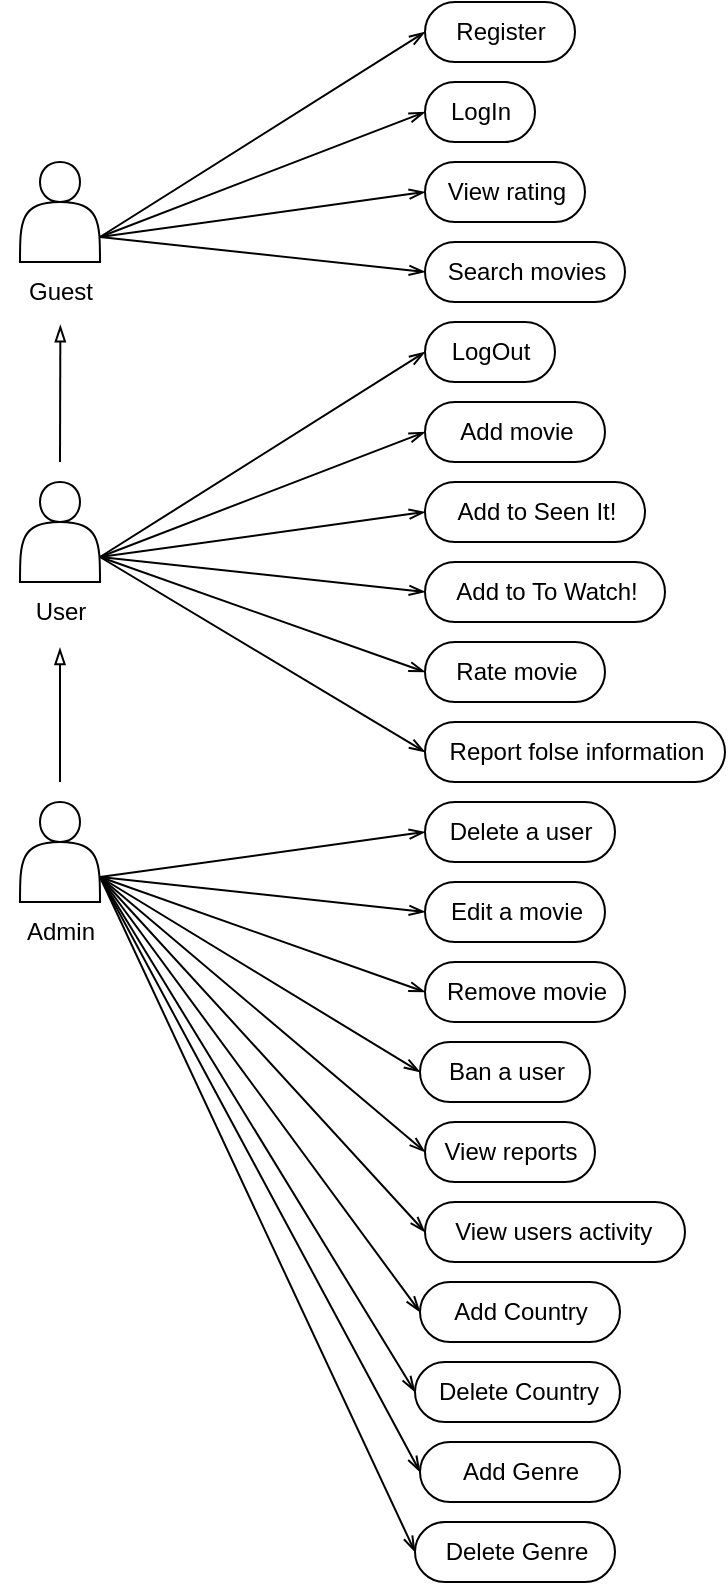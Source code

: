 <mxfile>
    <diagram id="vpWpz_RjU_PNFIuciJn-" name="UseCase">
        <mxGraphModel dx="425" dy="1567" grid="1" gridSize="10" guides="1" tooltips="1" connect="1" arrows="1" fold="1" page="1" pageScale="1" pageWidth="850" pageHeight="1100" math="0" shadow="0">
            <root>
                <mxCell id="0"/>
                <mxCell id="1" parent="0"/>
                <mxCell id="30" style="edgeStyle=none;html=1;exitX=1;exitY=0.75;exitDx=0;exitDy=0;entryX=0;entryY=0.5;entryDx=0;entryDy=0;entryPerimeter=0;endArrow=openThin;endFill=0;" parent="1" source="2" target="16" edge="1">
                    <mxGeometry relative="1" as="geometry"/>
                </mxCell>
                <mxCell id="31" style="edgeStyle=none;html=1;exitX=1;exitY=0.75;exitDx=0;exitDy=0;entryX=0;entryY=0.5;entryDx=0;entryDy=0;entryPerimeter=0;endArrow=openThin;endFill=0;" parent="1" source="2" target="19" edge="1">
                    <mxGeometry relative="1" as="geometry"/>
                </mxCell>
                <mxCell id="32" style="edgeStyle=none;html=1;exitX=1;exitY=0.75;exitDx=0;exitDy=0;entryX=0;entryY=0.5;entryDx=0;entryDy=0;entryPerimeter=0;endArrow=openThin;endFill=0;" parent="1" source="2" target="20" edge="1">
                    <mxGeometry relative="1" as="geometry"/>
                </mxCell>
                <mxCell id="2" value="" style="shape=actor;whiteSpace=wrap;html=1;labelPosition=center;verticalLabelPosition=middle;align=center;verticalAlign=middle;" parent="1" vertex="1">
                    <mxGeometry x="40" y="40" width="40" height="50" as="geometry"/>
                </mxCell>
                <mxCell id="9" value="Guest" style="text;html=1;align=center;verticalAlign=middle;resizable=0;points=[];autosize=1;strokeColor=none;fillColor=none;" parent="1" vertex="1">
                    <mxGeometry x="30" y="90" width="60" height="30" as="geometry"/>
                </mxCell>
                <mxCell id="33" style="edgeStyle=none;html=1;exitX=1;exitY=0.75;exitDx=0;exitDy=0;entryX=0;entryY=0.5;entryDx=0;entryDy=0;entryPerimeter=0;endArrow=openThin;endFill=0;" parent="1" source="2" target="17" edge="1">
                    <mxGeometry relative="1" as="geometry"/>
                </mxCell>
                <mxCell id="34" style="edgeStyle=none;html=1;exitX=1;exitY=0.75;exitDx=0;exitDy=0;entryX=0;entryY=0.5;entryDx=0;entryDy=0;entryPerimeter=0;endArrow=openThin;endFill=0;" parent="1" source="10" target="18" edge="1">
                    <mxGeometry relative="1" as="geometry"/>
                </mxCell>
                <mxCell id="35" style="edgeStyle=none;html=1;exitX=1;exitY=0.75;exitDx=0;exitDy=0;entryX=0;entryY=0.5;entryDx=0;entryDy=0;entryPerimeter=0;endArrow=openThin;endFill=0;" parent="1" source="10" target="21" edge="1">
                    <mxGeometry relative="1" as="geometry"/>
                </mxCell>
                <mxCell id="36" style="edgeStyle=none;html=1;exitX=1;exitY=0.75;exitDx=0;exitDy=0;entryX=0;entryY=0.5;entryDx=0;entryDy=0;entryPerimeter=0;endArrow=openThin;endFill=0;" parent="1" source="10" target="22" edge="1">
                    <mxGeometry relative="1" as="geometry"/>
                </mxCell>
                <mxCell id="37" style="edgeStyle=none;html=1;exitX=1;exitY=0.75;exitDx=0;exitDy=0;entryX=0;entryY=0.5;entryDx=0;entryDy=0;entryPerimeter=0;endArrow=openThin;endFill=0;" parent="1" source="10" target="23" edge="1">
                    <mxGeometry relative="1" as="geometry"/>
                </mxCell>
                <mxCell id="38" style="edgeStyle=none;html=1;exitX=1;exitY=0.75;exitDx=0;exitDy=0;entryX=0;entryY=0.5;entryDx=0;entryDy=0;entryPerimeter=0;endArrow=openThin;endFill=0;" parent="1" source="10" target="24" edge="1">
                    <mxGeometry relative="1" as="geometry"/>
                </mxCell>
                <mxCell id="39" style="edgeStyle=none;html=1;entryX=0.503;entryY=1.053;entryDx=0;entryDy=0;entryPerimeter=0;endArrow=blockThin;endFill=0;" parent="1" target="9" edge="1">
                    <mxGeometry relative="1" as="geometry">
                        <mxPoint x="60" y="190" as="sourcePoint"/>
                    </mxGeometry>
                </mxCell>
                <mxCell id="10" value="" style="shape=actor;whiteSpace=wrap;html=1;labelPosition=center;verticalLabelPosition=middle;align=center;verticalAlign=middle;" parent="1" vertex="1">
                    <mxGeometry x="40" y="200" width="40" height="50" as="geometry"/>
                </mxCell>
                <mxCell id="11" value="User" style="text;html=1;align=center;verticalAlign=middle;resizable=0;points=[];autosize=1;strokeColor=none;fillColor=none;" parent="1" vertex="1">
                    <mxGeometry x="35" y="250" width="50" height="30" as="geometry"/>
                </mxCell>
                <mxCell id="40" style="edgeStyle=none;html=1;exitX=1;exitY=0.75;exitDx=0;exitDy=0;entryX=0;entryY=0.5;entryDx=0;entryDy=0;entryPerimeter=0;endArrow=openThin;endFill=0;" parent="1" source="12" target="25" edge="1">
                    <mxGeometry relative="1" as="geometry"/>
                </mxCell>
                <mxCell id="41" style="edgeStyle=none;html=1;exitX=1;exitY=0.75;exitDx=0;exitDy=0;entryX=0;entryY=0.5;entryDx=0;entryDy=0;entryPerimeter=0;endArrow=openThin;endFill=0;" parent="1" source="12" target="26" edge="1">
                    <mxGeometry relative="1" as="geometry"/>
                </mxCell>
                <mxCell id="42" style="edgeStyle=none;html=1;exitX=1;exitY=0.75;exitDx=0;exitDy=0;entryX=0;entryY=0.5;entryDx=0;entryDy=0;entryPerimeter=0;endArrow=openThin;endFill=0;" parent="1" source="12" target="27" edge="1">
                    <mxGeometry relative="1" as="geometry"/>
                </mxCell>
                <mxCell id="43" style="edgeStyle=none;html=1;endArrow=blockThin;endFill=0;" parent="1" edge="1">
                    <mxGeometry relative="1" as="geometry">
                        <mxPoint x="60" y="350" as="sourcePoint"/>
                        <mxPoint x="60" y="283" as="targetPoint"/>
                    </mxGeometry>
                </mxCell>
                <mxCell id="12" value="" style="shape=actor;whiteSpace=wrap;html=1;labelPosition=center;verticalLabelPosition=middle;align=center;verticalAlign=middle;" parent="1" vertex="1">
                    <mxGeometry x="40" y="360" width="40" height="50" as="geometry"/>
                </mxCell>
                <mxCell id="13" value="Admin" style="text;html=1;align=center;verticalAlign=middle;resizable=0;points=[];autosize=1;strokeColor=none;fillColor=none;" parent="1" vertex="1">
                    <mxGeometry x="30" y="410" width="60" height="30" as="geometry"/>
                </mxCell>
                <mxCell id="16" value="Register" style="html=1;dashed=0;whitespace=wrap;shape=mxgraph.dfd.start;strokeWidth=1;" parent="1" vertex="1">
                    <mxGeometry x="242.5" y="-40" width="75" height="30" as="geometry"/>
                </mxCell>
                <mxCell id="17" value="LogIn" style="html=1;dashed=0;whitespace=wrap;shape=mxgraph.dfd.start;strokeWidth=1;" parent="1" vertex="1">
                    <mxGeometry x="242.5" width="55" height="30" as="geometry"/>
                </mxCell>
                <mxCell id="18" value="LogOut" style="html=1;dashed=0;whitespace=wrap;shape=mxgraph.dfd.start;strokeWidth=1;" parent="1" vertex="1">
                    <mxGeometry x="242.5" y="120" width="65" height="30" as="geometry"/>
                </mxCell>
                <mxCell id="19" value="View&amp;nbsp;&lt;span style=&quot;background-color: transparent;&quot;&gt;rating&lt;/span&gt;" style="html=1;dashed=0;whitespace=wrap;shape=mxgraph.dfd.start;strokeWidth=1;" parent="1" vertex="1">
                    <mxGeometry x="242.5" y="40" width="80" height="30" as="geometry"/>
                </mxCell>
                <mxCell id="20" value="Search movies" style="html=1;dashed=0;whitespace=wrap;shape=mxgraph.dfd.start;strokeWidth=1;" parent="1" vertex="1">
                    <mxGeometry x="242.5" y="80" width="100" height="30" as="geometry"/>
                </mxCell>
                <mxCell id="21" value="Add to&lt;span style=&quot;background-color: transparent;&quot;&gt;&amp;nbsp;Seen It!&lt;/span&gt;" style="html=1;dashed=0;whitespace=wrap;shape=mxgraph.dfd.start;strokeWidth=1;" parent="1" vertex="1">
                    <mxGeometry x="242.5" y="200" width="110" height="30" as="geometry"/>
                </mxCell>
                <mxCell id="22" value="Add&amp;nbsp;&lt;span style=&quot;background-color: transparent;&quot;&gt;to To Watch!&lt;/span&gt;" style="html=1;dashed=0;whitespace=wrap;shape=mxgraph.dfd.start;strokeWidth=1;" parent="1" vertex="1">
                    <mxGeometry x="242.5" y="240" width="120" height="30" as="geometry"/>
                </mxCell>
                <mxCell id="23" value="Rate movie" style="html=1;dashed=0;whitespace=wrap;shape=mxgraph.dfd.start;strokeWidth=1;" parent="1" vertex="1">
                    <mxGeometry x="242.5" y="280" width="90" height="30" as="geometry"/>
                </mxCell>
                <mxCell id="24" value="Add movie" style="html=1;dashed=0;whitespace=wrap;shape=mxgraph.dfd.start;strokeWidth=1;" parent="1" vertex="1">
                    <mxGeometry x="242.5" y="160" width="90" height="30" as="geometry"/>
                </mxCell>
                <mxCell id="25" value="View users activity&amp;nbsp;" style="html=1;dashed=0;whitespace=wrap;shape=mxgraph.dfd.start;strokeWidth=1;" parent="1" vertex="1">
                    <mxGeometry x="242.5" y="560" width="130" height="30" as="geometry"/>
                </mxCell>
                <mxCell id="26" value="Delete a user" style="html=1;dashed=0;whitespace=wrap;shape=mxgraph.dfd.start;strokeWidth=1;" parent="1" vertex="1">
                    <mxGeometry x="242.5" y="360" width="95" height="30" as="geometry"/>
                </mxCell>
                <mxCell id="27" value="Remove movie" style="html=1;dashed=0;whitespace=wrap;shape=mxgraph.dfd.start;strokeWidth=1;" parent="1" vertex="1">
                    <mxGeometry x="242.5" y="440" width="100" height="30" as="geometry"/>
                </mxCell>
                <mxCell id="44" value="Edit a movie" style="html=1;dashed=0;whitespace=wrap;shape=mxgraph.dfd.start;strokeWidth=1;" parent="1" vertex="1">
                    <mxGeometry x="242.5" y="400" width="90" height="30" as="geometry"/>
                </mxCell>
                <mxCell id="45" style="edgeStyle=none;html=1;exitX=1;exitY=0.75;exitDx=0;exitDy=0;entryX=0;entryY=0.5;entryDx=0;entryDy=0;entryPerimeter=0;endArrow=openThin;endFill=0;" parent="1" source="12" target="44" edge="1">
                    <mxGeometry relative="1" as="geometry">
                        <mxPoint x="90" y="408" as="sourcePoint"/>
                        <mxPoint x="375" y="425" as="targetPoint"/>
                    </mxGeometry>
                </mxCell>
                <mxCell id="47" value="Report folse information" style="html=1;dashed=0;whitespace=wrap;shape=mxgraph.dfd.start;strokeWidth=1;" parent="1" vertex="1">
                    <mxGeometry x="242.5" y="320" width="150" height="30" as="geometry"/>
                </mxCell>
                <mxCell id="48" value="Ban a user" style="html=1;dashed=0;whitespace=wrap;shape=mxgraph.dfd.start;strokeWidth=1;" parent="1" vertex="1">
                    <mxGeometry x="240" y="480" width="85" height="30" as="geometry"/>
                </mxCell>
                <mxCell id="49" value="View reports" style="html=1;dashed=0;whitespace=wrap;shape=mxgraph.dfd.start;strokeWidth=1;" parent="1" vertex="1">
                    <mxGeometry x="242.5" y="520" width="85" height="30" as="geometry"/>
                </mxCell>
                <mxCell id="50" style="edgeStyle=none;html=1;exitX=1;exitY=0.75;exitDx=0;exitDy=0;entryX=0;entryY=0.5;entryDx=0;entryDy=0;entryPerimeter=0;endArrow=openThin;endFill=0;" parent="1" source="10" target="47" edge="1">
                    <mxGeometry relative="1" as="geometry">
                        <mxPoint x="90" y="248" as="sourcePoint"/>
                        <mxPoint x="330" y="345" as="targetPoint"/>
                    </mxGeometry>
                </mxCell>
                <mxCell id="51" style="edgeStyle=none;html=1;entryX=0;entryY=0.5;entryDx=0;entryDy=0;entryPerimeter=0;exitX=1;exitY=0.75;exitDx=0;exitDy=0;endArrow=openThin;endFill=0;" parent="1" source="12" target="48" edge="1">
                    <mxGeometry relative="1" as="geometry">
                        <mxPoint x="80" y="400" as="sourcePoint"/>
                        <mxPoint x="320" y="577" as="targetPoint"/>
                    </mxGeometry>
                </mxCell>
                <mxCell id="52" style="edgeStyle=none;html=1;exitX=1;exitY=0.75;exitDx=0;exitDy=0;entryX=0;entryY=0.5;entryDx=0;entryDy=0;entryPerimeter=0;endArrow=openThin;endFill=0;" parent="1" source="12" target="49" edge="1">
                    <mxGeometry relative="1" as="geometry">
                        <mxPoint x="60" y="510" as="sourcePoint"/>
                        <mxPoint x="310" y="620" as="targetPoint"/>
                    </mxGeometry>
                </mxCell>
                <mxCell id="53" value="Add Country" style="html=1;dashed=0;whitespace=wrap;shape=mxgraph.dfd.start;strokeWidth=1;" vertex="1" parent="1">
                    <mxGeometry x="240" y="600" width="100" height="30" as="geometry"/>
                </mxCell>
                <mxCell id="54" value="Delete Country" style="html=1;dashed=0;whitespace=wrap;shape=mxgraph.dfd.start;strokeWidth=1;" vertex="1" parent="1">
                    <mxGeometry x="237.5" y="640" width="102.5" height="30" as="geometry"/>
                </mxCell>
                <mxCell id="55" value="Delete Genre" style="html=1;dashed=0;whitespace=wrap;shape=mxgraph.dfd.start;strokeWidth=1;" vertex="1" parent="1">
                    <mxGeometry x="237.5" y="720" width="100" height="30" as="geometry"/>
                </mxCell>
                <mxCell id="56" value="Add Genre" style="html=1;dashed=0;whitespace=wrap;shape=mxgraph.dfd.start;strokeWidth=1;" vertex="1" parent="1">
                    <mxGeometry x="240" y="680" width="100" height="30" as="geometry"/>
                </mxCell>
                <mxCell id="57" style="edgeStyle=none;html=1;exitX=1;exitY=0.75;exitDx=0;exitDy=0;entryX=0;entryY=0.5;entryDx=0;entryDy=0;entryPerimeter=0;endArrow=openThin;endFill=0;" edge="1" parent="1" source="12" target="54">
                    <mxGeometry relative="1" as="geometry"/>
                </mxCell>
                <mxCell id="58" style="edgeStyle=none;html=1;exitX=1;exitY=0.75;exitDx=0;exitDy=0;entryX=0;entryY=0.5;entryDx=0;entryDy=0;entryPerimeter=0;endArrow=openThin;endFill=0;" edge="1" parent="1" source="12" target="56">
                    <mxGeometry relative="1" as="geometry"/>
                </mxCell>
                <mxCell id="59" style="edgeStyle=none;html=1;exitX=1;exitY=0.75;exitDx=0;exitDy=0;entryX=0;entryY=0.5;entryDx=0;entryDy=0;entryPerimeter=0;endArrow=openThin;endFill=0;" edge="1" parent="1" source="12" target="53">
                    <mxGeometry relative="1" as="geometry"/>
                </mxCell>
                <mxCell id="60" style="edgeStyle=none;html=1;exitX=1;exitY=0.75;exitDx=0;exitDy=0;entryX=0;entryY=0.5;entryDx=0;entryDy=0;entryPerimeter=0;endArrow=openThin;endFill=0;" edge="1" parent="1" source="12" target="55">
                    <mxGeometry relative="1" as="geometry"/>
                </mxCell>
            </root>
        </mxGraphModel>
    </diagram>
</mxfile>